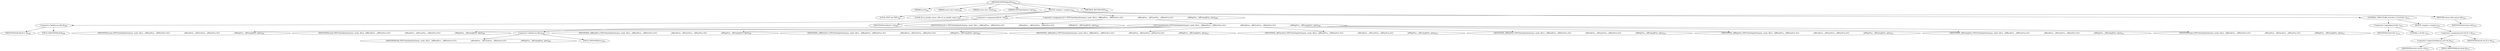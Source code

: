 digraph "TIFFFdOpenExt" {  
"33925" [label = <(METHOD,TIFFFdOpenExt)<SUB>202</SUB>> ]
"33926" [label = <(PARAM,int fd)<SUB>202</SUB>> ]
"33927" [label = <(PARAM,const char *name)<SUB>202</SUB>> ]
"33928" [label = <(PARAM,const char *mode)<SUB>202</SUB>> ]
"33929" [label = <(PARAM,TIFFOpenOptions *opts)<SUB>203</SUB>> ]
"33930" [label = <(BLOCK,&lt;empty&gt;,&lt;empty&gt;)<SUB>204</SUB>> ]
"33931" [label = <(LOCAL,TIFF* tif: TIFF)<SUB>205</SUB>> ]
"33932" [label = <(LOCAL,fd_as_handle_union_t fdh: fd_as_handle_union_t)<SUB>207</SUB>> ]
"33933" [label = <(&lt;operator&gt;.assignment,fdh.fd = fd)<SUB>208</SUB>> ]
"33934" [label = <(&lt;operator&gt;.fieldAccess,fdh.fd)<SUB>208</SUB>> ]
"33935" [label = <(IDENTIFIER,fdh,fdh.fd = fd)<SUB>208</SUB>> ]
"33936" [label = <(FIELD_IDENTIFIER,fd,fd)<SUB>208</SUB>> ]
"33937" [label = <(IDENTIFIER,fd,fdh.fd = fd)<SUB>208</SUB>> ]
"33938" [label = <(&lt;operator&gt;.assignment,tif = TIFFClientOpenExt(name, mode, fdh.h, _tiffReadProc, _tiffWriteProc,\012                            _tiffSeekProc, _tiffCloseProc, _tiffSizeProc,\012                            _tiffMapProc, _tiffUnmapProc, opts))<SUB>209</SUB>> ]
"33939" [label = <(IDENTIFIER,tif,tif = TIFFClientOpenExt(name, mode, fdh.h, _tiffReadProc, _tiffWriteProc,\012                            _tiffSeekProc, _tiffCloseProc, _tiffSizeProc,\012                            _tiffMapProc, _tiffUnmapProc, opts))<SUB>209</SUB>> ]
"33940" [label = <(TIFFClientOpenExt,TIFFClientOpenExt(name, mode, fdh.h, _tiffReadProc, _tiffWriteProc,\012                            _tiffSeekProc, _tiffCloseProc, _tiffSizeProc,\012                            _tiffMapProc, _tiffUnmapProc, opts))<SUB>209</SUB>> ]
"33941" [label = <(IDENTIFIER,name,TIFFClientOpenExt(name, mode, fdh.h, _tiffReadProc, _tiffWriteProc,\012                            _tiffSeekProc, _tiffCloseProc, _tiffSizeProc,\012                            _tiffMapProc, _tiffUnmapProc, opts))<SUB>209</SUB>> ]
"33942" [label = <(IDENTIFIER,mode,TIFFClientOpenExt(name, mode, fdh.h, _tiffReadProc, _tiffWriteProc,\012                            _tiffSeekProc, _tiffCloseProc, _tiffSizeProc,\012                            _tiffMapProc, _tiffUnmapProc, opts))<SUB>209</SUB>> ]
"33943" [label = <(&lt;operator&gt;.fieldAccess,fdh.h)<SUB>209</SUB>> ]
"33944" [label = <(IDENTIFIER,fdh,TIFFClientOpenExt(name, mode, fdh.h, _tiffReadProc, _tiffWriteProc,\012                            _tiffSeekProc, _tiffCloseProc, _tiffSizeProc,\012                            _tiffMapProc, _tiffUnmapProc, opts))<SUB>209</SUB>> ]
"33945" [label = <(FIELD_IDENTIFIER,h,h)<SUB>209</SUB>> ]
"33946" [label = <(IDENTIFIER,_tiffReadProc,TIFFClientOpenExt(name, mode, fdh.h, _tiffReadProc, _tiffWriteProc,\012                            _tiffSeekProc, _tiffCloseProc, _tiffSizeProc,\012                            _tiffMapProc, _tiffUnmapProc, opts))<SUB>209</SUB>> ]
"33947" [label = <(IDENTIFIER,_tiffWriteProc,TIFFClientOpenExt(name, mode, fdh.h, _tiffReadProc, _tiffWriteProc,\012                            _tiffSeekProc, _tiffCloseProc, _tiffSizeProc,\012                            _tiffMapProc, _tiffUnmapProc, opts))<SUB>209</SUB>> ]
"33948" [label = <(IDENTIFIER,_tiffSeekProc,TIFFClientOpenExt(name, mode, fdh.h, _tiffReadProc, _tiffWriteProc,\012                            _tiffSeekProc, _tiffCloseProc, _tiffSizeProc,\012                            _tiffMapProc, _tiffUnmapProc, opts))<SUB>210</SUB>> ]
"33949" [label = <(IDENTIFIER,_tiffCloseProc,TIFFClientOpenExt(name, mode, fdh.h, _tiffReadProc, _tiffWriteProc,\012                            _tiffSeekProc, _tiffCloseProc, _tiffSizeProc,\012                            _tiffMapProc, _tiffUnmapProc, opts))<SUB>210</SUB>> ]
"33950" [label = <(IDENTIFIER,_tiffSizeProc,TIFFClientOpenExt(name, mode, fdh.h, _tiffReadProc, _tiffWriteProc,\012                            _tiffSeekProc, _tiffCloseProc, _tiffSizeProc,\012                            _tiffMapProc, _tiffUnmapProc, opts))<SUB>210</SUB>> ]
"33951" [label = <(IDENTIFIER,_tiffMapProc,TIFFClientOpenExt(name, mode, fdh.h, _tiffReadProc, _tiffWriteProc,\012                            _tiffSeekProc, _tiffCloseProc, _tiffSizeProc,\012                            _tiffMapProc, _tiffUnmapProc, opts))<SUB>211</SUB>> ]
"33952" [label = <(IDENTIFIER,_tiffUnmapProc,TIFFClientOpenExt(name, mode, fdh.h, _tiffReadProc, _tiffWriteProc,\012                            _tiffSeekProc, _tiffCloseProc, _tiffSizeProc,\012                            _tiffMapProc, _tiffUnmapProc, opts))<SUB>211</SUB>> ]
"33953" [label = <(IDENTIFIER,opts,TIFFClientOpenExt(name, mode, fdh.h, _tiffReadProc, _tiffWriteProc,\012                            _tiffSeekProc, _tiffCloseProc, _tiffSizeProc,\012                            _tiffMapProc, _tiffUnmapProc, opts))<SUB>211</SUB>> ]
"33954" [label = <(CONTROL_STRUCTURE,if (tif &amp;&amp; 1),if (tif &amp;&amp; 1))<SUB>212</SUB>> ]
"33955" [label = <(&lt;operator&gt;.logicalAnd,tif &amp;&amp; 1)<SUB>212</SUB>> ]
"33956" [label = <(IDENTIFIER,tif,tif &amp;&amp; 1)<SUB>212</SUB>> ]
"33957" [label = <(LITERAL,1,tif &amp;&amp; 1)<SUB>212</SUB>> ]
"33958" [label = <(BLOCK,&lt;empty&gt;,&lt;empty&gt;)<SUB>213</SUB>> ]
"33959" [label = <(&lt;operator&gt;.assignment,tif-&gt;tif_fd = fd)<SUB>213</SUB>> ]
"33960" [label = <(&lt;operator&gt;.indirectFieldAccess,tif-&gt;tif_fd)<SUB>213</SUB>> ]
"33961" [label = <(IDENTIFIER,tif,tif-&gt;tif_fd = fd)<SUB>213</SUB>> ]
"33962" [label = <(FIELD_IDENTIFIER,tif_fd,tif_fd)<SUB>213</SUB>> ]
"33963" [label = <(IDENTIFIER,fd,tif-&gt;tif_fd = fd)<SUB>213</SUB>> ]
"33964" [label = <(RETURN,return (tif);,return (tif);)<SUB>214</SUB>> ]
"33965" [label = <(IDENTIFIER,tif,return (tif);)<SUB>214</SUB>> ]
"33966" [label = <(METHOD_RETURN,TIFF)<SUB>202</SUB>> ]
  "33925" -> "33926" 
  "33925" -> "33927" 
  "33925" -> "33928" 
  "33925" -> "33929" 
  "33925" -> "33930" 
  "33925" -> "33966" 
  "33930" -> "33931" 
  "33930" -> "33932" 
  "33930" -> "33933" 
  "33930" -> "33938" 
  "33930" -> "33954" 
  "33930" -> "33964" 
  "33933" -> "33934" 
  "33933" -> "33937" 
  "33934" -> "33935" 
  "33934" -> "33936" 
  "33938" -> "33939" 
  "33938" -> "33940" 
  "33940" -> "33941" 
  "33940" -> "33942" 
  "33940" -> "33943" 
  "33940" -> "33946" 
  "33940" -> "33947" 
  "33940" -> "33948" 
  "33940" -> "33949" 
  "33940" -> "33950" 
  "33940" -> "33951" 
  "33940" -> "33952" 
  "33940" -> "33953" 
  "33943" -> "33944" 
  "33943" -> "33945" 
  "33954" -> "33955" 
  "33954" -> "33958" 
  "33955" -> "33956" 
  "33955" -> "33957" 
  "33958" -> "33959" 
  "33959" -> "33960" 
  "33959" -> "33963" 
  "33960" -> "33961" 
  "33960" -> "33962" 
  "33964" -> "33965" 
}
